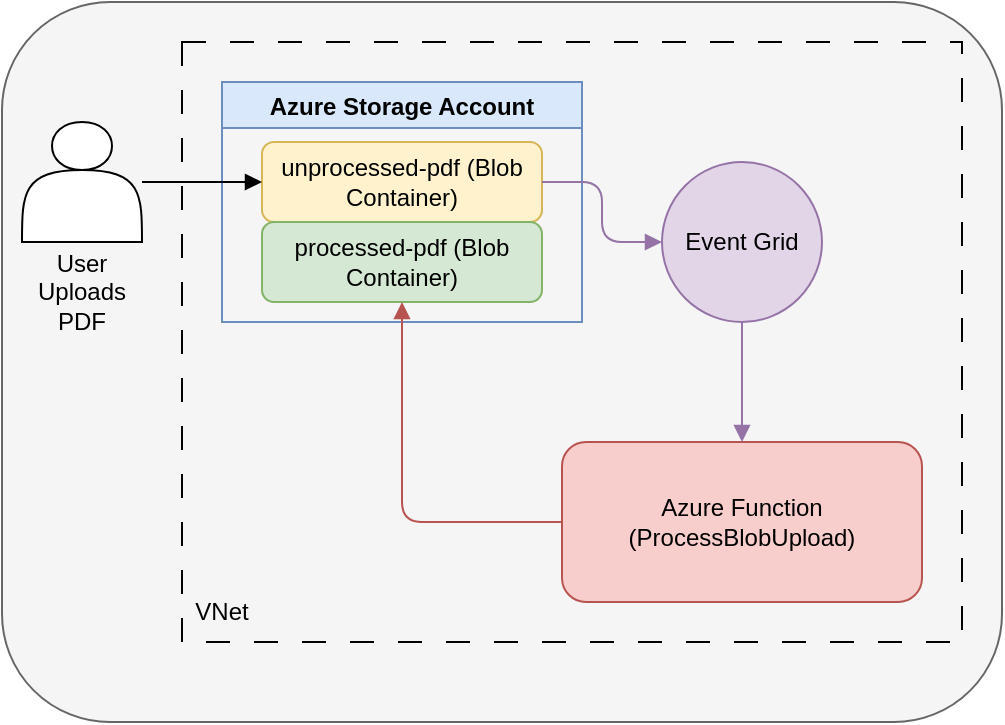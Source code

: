 <mxfile>
    <diagram name="Azure Functions Event Grid Blob Trigger Architecture" id="1">
        <mxGraphModel dx="956" dy="670" grid="1" gridSize="10" guides="1" tooltips="1" connect="1" arrows="1" fold="1" page="1" pageScale="1" pageWidth="827" pageHeight="1169" math="0" shadow="0">
            <root>
                <mxCell id="0"/>
                <mxCell id="1" parent="0"/>
                <mxCell id="15" value="" style="whiteSpace=wrap;html=1;rounded=1;fillColor=#f5f5f5;strokeColor=#666666;fontColor=#333333;" vertex="1" parent="1">
                    <mxGeometry x="30" y="10" width="500" height="360" as="geometry"/>
                </mxCell>
                <mxCell id="2" value="Azure Storage Account" style="swimlane;fillColor=#dae8fc;strokeColor=#6c8ebf;" parent="1" vertex="1">
                    <mxGeometry x="140" y="50" width="180" height="120" as="geometry"/>
                </mxCell>
                <mxCell id="3" value="unprocessed-pdf (Blob Container)" style="rounded=1;whiteSpace=wrap;html=1;fillColor=#fff2cc;strokeColor=#d6b656;" parent="2" vertex="1">
                    <mxGeometry x="20" y="30" width="140" height="40" as="geometry"/>
                </mxCell>
                <mxCell id="4" value="processed-pdf (Blob Container)" style="rounded=1;whiteSpace=wrap;html=1;fillColor=#d5e8d4;strokeColor=#82b366;" parent="2" vertex="1">
                    <mxGeometry x="20" y="70" width="140" height="40" as="geometry"/>
                </mxCell>
                <mxCell id="5" value="Event Grid" style="ellipse;whiteSpace=wrap;html=1;fillColor=#e1d5e7;strokeColor=#9673a6;" parent="1" vertex="1">
                    <mxGeometry x="360" y="90" width="80" height="80" as="geometry"/>
                </mxCell>
                <mxCell id="6" value="Azure Function (ProcessBlobUpload)" style="rounded=1;whiteSpace=wrap;html=1;fillColor=#f8cecc;strokeColor=#b85450;" parent="1" vertex="1">
                    <mxGeometry x="310" y="230" width="180" height="80" as="geometry"/>
                </mxCell>
                <mxCell id="7" style="edgeStyle=orthogonalEdgeStyle;endArrow=block;html=1;strokeColor=#9673a6;" parent="1" source="3" target="5" edge="1">
                    <mxGeometry relative="1" as="geometry"/>
                </mxCell>
                <mxCell id="8" style="edgeStyle=orthogonalEdgeStyle;endArrow=block;html=1;strokeColor=#9673a6;" parent="1" source="5" target="6" edge="1">
                    <mxGeometry relative="1" as="geometry"/>
                </mxCell>
                <mxCell id="9" style="edgeStyle=orthogonalEdgeStyle;endArrow=block;html=1;strokeColor=#b85450;" parent="1" source="6" target="4" edge="1">
                    <mxGeometry relative="1" as="geometry"/>
                </mxCell>
                <mxCell id="10" value="" style="shape=actor;whiteSpace=wrap;html=1;fillColor=#fff;strokeColor=#000;" parent="1" vertex="1">
                    <mxGeometry x="40" y="70" width="60" height="60" as="geometry"/>
                </mxCell>
                <mxCell id="11" style="edgeStyle=orthogonalEdgeStyle;endArrow=block;html=1;strokeColor=#000;" parent="1" source="10" target="3" edge="1">
                    <mxGeometry relative="1" as="geometry"/>
                </mxCell>
                <mxCell id="12" value="" style="whiteSpace=wrap;html=1;fillColor=none;dashed=1;dashPattern=12 12;" vertex="1" parent="1">
                    <mxGeometry x="120" y="30" width="390" height="300" as="geometry"/>
                </mxCell>
                <mxCell id="13" value="&lt;span style=&quot;color: rgb(0, 0, 0);&quot;&gt;User Uploads PDF&lt;/span&gt;" style="text;strokeColor=none;align=center;fillColor=none;html=1;verticalAlign=middle;whiteSpace=wrap;rounded=0;" vertex="1" parent="1">
                    <mxGeometry x="40" y="140" width="60" height="30" as="geometry"/>
                </mxCell>
                <mxCell id="14" value="&lt;span style=&quot;color: rgb(0, 0, 0);&quot;&gt;VNet&lt;/span&gt;" style="text;strokeColor=none;align=center;fillColor=none;html=1;verticalAlign=middle;whiteSpace=wrap;rounded=0;" vertex="1" parent="1">
                    <mxGeometry x="110" y="300" width="60" height="30" as="geometry"/>
                </mxCell>
            </root>
        </mxGraphModel>
    </diagram>
</mxfile>